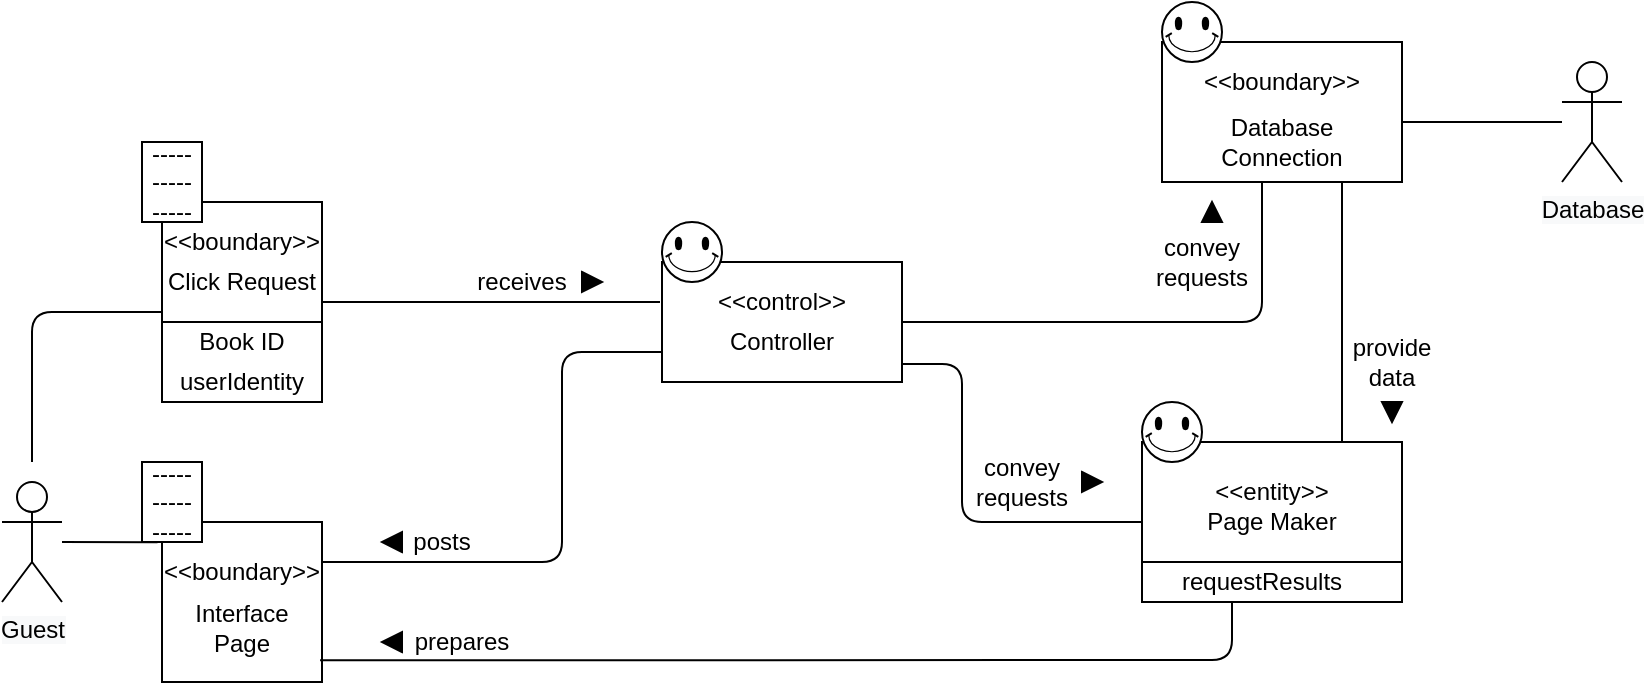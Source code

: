 <mxfile version="14.6.6" type="github">
  <diagram id="zXiUeW_fQA7UbHBfIszY" name="Page-1">
    <mxGraphModel dx="1662" dy="794" grid="1" gridSize="10" guides="1" tooltips="1" connect="1" arrows="1" fold="1" page="1" pageScale="1" pageWidth="827" pageHeight="1169" math="0" shadow="0">
      <root>
        <mxCell id="0" />
        <mxCell id="1" parent="0" />
        <mxCell id="rt908kD2XnZ9KGNQ1wWZ-1" value="" style="shape=internalStorage;whiteSpace=wrap;html=1;backgroundOutline=1;dx=130;dy=60;" parent="1" vertex="1">
          <mxGeometry x="600" y="290" width="130" height="80" as="geometry" />
        </mxCell>
        <mxCell id="rt908kD2XnZ9KGNQ1wWZ-2" value="" style="verticalLabelPosition=bottom;verticalAlign=top;html=1;shape=mxgraph.basic.smiley" parent="1" vertex="1">
          <mxGeometry x="600" y="270" width="30" height="30" as="geometry" />
        </mxCell>
        <mxCell id="rt908kD2XnZ9KGNQ1wWZ-3" value="" style="shape=internalStorage;whiteSpace=wrap;html=1;backgroundOutline=1;dx=120;dy=80;" parent="1" vertex="1">
          <mxGeometry x="610" y="90" width="120" height="70" as="geometry" />
        </mxCell>
        <mxCell id="rt908kD2XnZ9KGNQ1wWZ-4" value="" style="verticalLabelPosition=bottom;verticalAlign=top;html=1;shape=mxgraph.basic.smiley" parent="1" vertex="1">
          <mxGeometry x="610" y="70" width="30" height="30" as="geometry" />
        </mxCell>
        <mxCell id="rt908kD2XnZ9KGNQ1wWZ-5" value="" style="shape=internalStorage;whiteSpace=wrap;html=1;backgroundOutline=1;dx=120;dy=80;" parent="1" vertex="1">
          <mxGeometry x="360" y="200" width="120" height="60" as="geometry" />
        </mxCell>
        <mxCell id="rt908kD2XnZ9KGNQ1wWZ-6" value="" style="shape=internalStorage;whiteSpace=wrap;html=1;backgroundOutline=1;dx=80;dy=110;" parent="1" vertex="1">
          <mxGeometry x="110" y="330" width="80" height="80" as="geometry" />
        </mxCell>
        <mxCell id="rt908kD2XnZ9KGNQ1wWZ-7" value="" style="shape=internalStorage;whiteSpace=wrap;html=1;backgroundOutline=1;dx=80;dy=60;" parent="1" vertex="1">
          <mxGeometry x="110" y="170" width="80" height="100" as="geometry" />
        </mxCell>
        <mxCell id="rt908kD2XnZ9KGNQ1wWZ-8" value="&lt;span style=&quot;color: rgb(0 , 0 , 0) ; font-family: &amp;#34;helvetica&amp;#34; ; font-size: 12px ; font-style: normal ; font-weight: 400 ; letter-spacing: normal ; text-align: center ; text-indent: 0px ; text-transform: none ; word-spacing: 0px ; background-color: rgb(248 , 249 , 250) ; display: inline ; float: none&quot;&gt;Guest&lt;/span&gt;&lt;br&gt;" style="shape=umlActor;verticalLabelPosition=bottom;verticalAlign=top;html=1;outlineConnect=0;" parent="1" vertex="1">
          <mxGeometry x="30" y="310" width="30" height="60" as="geometry" />
        </mxCell>
        <mxCell id="rt908kD2XnZ9KGNQ1wWZ-10" value="Interface Page" style="text;html=1;strokeColor=none;fillColor=none;align=center;verticalAlign=middle;whiteSpace=wrap;rounded=0;" parent="1" vertex="1">
          <mxGeometry x="130" y="370" width="40" height="25" as="geometry" />
        </mxCell>
        <mxCell id="rt908kD2XnZ9KGNQ1wWZ-11" value="Controller" style="text;html=1;strokeColor=none;fillColor=none;align=center;verticalAlign=middle;whiteSpace=wrap;rounded=0;" parent="1" vertex="1">
          <mxGeometry x="400" y="230" width="40" height="20" as="geometry" />
        </mxCell>
        <mxCell id="rt908kD2XnZ9KGNQ1wWZ-12" value="Page Maker" style="text;html=1;strokeColor=none;fillColor=none;align=center;verticalAlign=middle;whiteSpace=wrap;rounded=0;" parent="1" vertex="1">
          <mxGeometry x="625" y="320" width="80" height="20" as="geometry" />
        </mxCell>
        <mxCell id="rt908kD2XnZ9KGNQ1wWZ-13" value="Database Connection" style="text;html=1;strokeColor=none;fillColor=none;align=center;verticalAlign=middle;whiteSpace=wrap;rounded=0;" parent="1" vertex="1">
          <mxGeometry x="650" y="130" width="40" height="20" as="geometry" />
        </mxCell>
        <mxCell id="rt908kD2XnZ9KGNQ1wWZ-20" value="receives" style="text;html=1;strokeColor=none;fillColor=none;align=center;verticalAlign=middle;whiteSpace=wrap;rounded=0;" parent="1" vertex="1">
          <mxGeometry x="270" y="200" width="40" height="20" as="geometry" />
        </mxCell>
        <mxCell id="rt908kD2XnZ9KGNQ1wWZ-21" value="posts" style="text;html=1;strokeColor=none;fillColor=none;align=center;verticalAlign=middle;whiteSpace=wrap;rounded=0;" parent="1" vertex="1">
          <mxGeometry x="230" y="330" width="40" height="20" as="geometry" />
        </mxCell>
        <mxCell id="rt908kD2XnZ9KGNQ1wWZ-22" value="prepares" style="text;html=1;strokeColor=none;fillColor=none;align=center;verticalAlign=middle;whiteSpace=wrap;rounded=0;" parent="1" vertex="1">
          <mxGeometry x="240" y="380" width="40" height="20" as="geometry" />
        </mxCell>
        <mxCell id="rt908kD2XnZ9KGNQ1wWZ-23" value="convey requests" style="text;html=1;strokeColor=none;fillColor=none;align=center;verticalAlign=middle;whiteSpace=wrap;rounded=0;" parent="1" vertex="1">
          <mxGeometry x="520" y="300" width="40" height="20" as="geometry" />
        </mxCell>
        <mxCell id="rt908kD2XnZ9KGNQ1wWZ-24" value="convey requests" style="text;html=1;strokeColor=none;fillColor=none;align=center;verticalAlign=middle;whiteSpace=wrap;rounded=0;" parent="1" vertex="1">
          <mxGeometry x="610" y="190" width="40" height="20" as="geometry" />
        </mxCell>
        <mxCell id="rt908kD2XnZ9KGNQ1wWZ-25" value="provide data" style="text;html=1;strokeColor=none;fillColor=none;align=center;verticalAlign=middle;whiteSpace=wrap;rounded=0;" parent="1" vertex="1">
          <mxGeometry x="705" y="240" width="40" height="20" as="geometry" />
        </mxCell>
        <mxCell id="rt908kD2XnZ9KGNQ1wWZ-26" value="" style="endArrow=none;html=1;entryX=0;entryY=0.5;entryDx=0;entryDy=0;" parent="1" edge="1">
          <mxGeometry width="50" height="50" relative="1" as="geometry">
            <mxPoint x="45" y="300" as="sourcePoint" />
            <mxPoint x="110" y="225" as="targetPoint" />
            <Array as="points">
              <mxPoint x="45" y="225" />
            </Array>
          </mxGeometry>
        </mxCell>
        <mxCell id="rt908kD2XnZ9KGNQ1wWZ-27" value="" style="endArrow=none;html=1;entryX=-0.028;entryY=0.168;entryDx=0;entryDy=0;entryPerimeter=0;" parent="1" source="rt908kD2XnZ9KGNQ1wWZ-8" edge="1">
          <mxGeometry width="50" height="50" relative="1" as="geometry">
            <mxPoint x="320" y="250" as="sourcePoint" />
            <mxPoint x="107.76" y="340.16" as="targetPoint" />
          </mxGeometry>
        </mxCell>
        <mxCell id="rt908kD2XnZ9KGNQ1wWZ-28" value="" style="verticalLabelPosition=bottom;verticalAlign=top;html=1;shape=mxgraph.basic.smiley" parent="1" vertex="1">
          <mxGeometry x="360" y="180" width="30" height="30" as="geometry" />
        </mxCell>
        <mxCell id="rt908kD2XnZ9KGNQ1wWZ-29" value="&amp;lt;&amp;lt;control&amp;gt;&amp;gt;" style="text;html=1;strokeColor=none;fillColor=none;align=center;verticalAlign=middle;whiteSpace=wrap;rounded=0;" parent="1" vertex="1">
          <mxGeometry x="400" y="210" width="40" height="20" as="geometry" />
        </mxCell>
        <mxCell id="rt908kD2XnZ9KGNQ1wWZ-30" value="&amp;lt;&amp;lt;boundary&amp;gt;&amp;gt;" style="text;html=1;strokeColor=none;fillColor=none;align=center;verticalAlign=middle;whiteSpace=wrap;rounded=0;" parent="1" vertex="1">
          <mxGeometry x="130" y="180" width="40" height="20" as="geometry" />
        </mxCell>
        <mxCell id="rt908kD2XnZ9KGNQ1wWZ-31" value="&amp;lt;&amp;lt;boundary&amp;gt;&amp;gt;" style="text;html=1;strokeColor=none;fillColor=none;align=center;verticalAlign=middle;whiteSpace=wrap;rounded=0;" parent="1" vertex="1">
          <mxGeometry x="130" y="345" width="40" height="20" as="geometry" />
        </mxCell>
        <mxCell id="rt908kD2XnZ9KGNQ1wWZ-32" value="Book ID" style="text;html=1;strokeColor=none;fillColor=none;align=center;verticalAlign=middle;whiteSpace=wrap;rounded=0;" parent="1" vertex="1">
          <mxGeometry x="110" y="230" width="80" height="20" as="geometry" />
        </mxCell>
        <mxCell id="rt908kD2XnZ9KGNQ1wWZ-33" value="Click Request" style="text;html=1;strokeColor=none;fillColor=none;align=center;verticalAlign=middle;whiteSpace=wrap;rounded=0;" parent="1" vertex="1">
          <mxGeometry x="110" y="200" width="80" height="20" as="geometry" />
        </mxCell>
        <mxCell id="rt908kD2XnZ9KGNQ1wWZ-34" value="&amp;lt;&amp;lt;boundary&amp;gt;&amp;gt;" style="text;html=1;strokeColor=none;fillColor=none;align=center;verticalAlign=middle;whiteSpace=wrap;rounded=0;" parent="1" vertex="1">
          <mxGeometry x="650" y="100" width="40" height="20" as="geometry" />
        </mxCell>
        <mxCell id="rt908kD2XnZ9KGNQ1wWZ-35" value="&amp;lt;&amp;lt;entity&amp;gt;&amp;gt;" style="text;html=1;strokeColor=none;fillColor=none;align=center;verticalAlign=middle;whiteSpace=wrap;rounded=0;" parent="1" vertex="1">
          <mxGeometry x="645" y="305" width="40" height="20" as="geometry" />
        </mxCell>
        <mxCell id="rt908kD2XnZ9KGNQ1wWZ-36" value="&lt;span style=&quot;color: rgb(0 , 0 , 0) ; font-family: &amp;#34;helvetica&amp;#34; ; font-size: 12px ; font-style: normal ; font-weight: 400 ; letter-spacing: normal ; text-align: center ; text-indent: 0px ; text-transform: none ; word-spacing: 0px ; background-color: rgb(248 , 249 , 250) ; display: inline ; float: none&quot;&gt;Database&lt;/span&gt;&lt;br&gt;" style="shape=umlActor;verticalLabelPosition=bottom;verticalAlign=top;html=1;outlineConnect=0;" parent="1" vertex="1">
          <mxGeometry x="810" y="100" width="30" height="60" as="geometry" />
        </mxCell>
        <mxCell id="rt908kD2XnZ9KGNQ1wWZ-38" value="" style="endArrow=none;html=1;" parent="1" target="rt908kD2XnZ9KGNQ1wWZ-36" edge="1">
          <mxGeometry width="50" height="50" relative="1" as="geometry">
            <mxPoint x="730" y="130" as="sourcePoint" />
            <mxPoint x="500" y="200" as="targetPoint" />
          </mxGeometry>
        </mxCell>
        <mxCell id="rt908kD2XnZ9KGNQ1wWZ-39" value="-----&lt;br&gt;-----&lt;br&gt;-----" style="whiteSpace=wrap;html=1;align=center;" parent="1" vertex="1">
          <mxGeometry x="100" y="140" width="30" height="40" as="geometry" />
        </mxCell>
        <mxCell id="rt908kD2XnZ9KGNQ1wWZ-40" value="-----&lt;br&gt;-----&lt;br&gt;-----" style="whiteSpace=wrap;html=1;align=center;" parent="1" vertex="1">
          <mxGeometry x="100" y="300" width="30" height="40" as="geometry" />
        </mxCell>
        <mxCell id="JWx9Ghfgm_thxGkhehEO-1" value="" style="endArrow=none;html=1;" edge="1" parent="1">
          <mxGeometry width="50" height="50" relative="1" as="geometry">
            <mxPoint x="190" y="220" as="sourcePoint" />
            <mxPoint x="359" y="220" as="targetPoint" />
          </mxGeometry>
        </mxCell>
        <mxCell id="JWx9Ghfgm_thxGkhehEO-2" value="" style="triangle;whiteSpace=wrap;html=1;fillColor=#000000;direction=east;" vertex="1" parent="1">
          <mxGeometry x="320" y="205" width="10" height="10" as="geometry" />
        </mxCell>
        <mxCell id="JWx9Ghfgm_thxGkhehEO-4" value="" style="endArrow=none;html=1;exitX=1;exitY=0.25;exitDx=0;exitDy=0;" edge="1" parent="1" source="rt908kD2XnZ9KGNQ1wWZ-6">
          <mxGeometry width="50" height="50" relative="1" as="geometry">
            <mxPoint x="310" y="295" as="sourcePoint" />
            <mxPoint x="360" y="245" as="targetPoint" />
            <Array as="points">
              <mxPoint x="310" y="350" />
              <mxPoint x="310" y="245" />
            </Array>
          </mxGeometry>
        </mxCell>
        <mxCell id="JWx9Ghfgm_thxGkhehEO-5" value="" style="triangle;whiteSpace=wrap;html=1;fillColor=#000000;direction=west;" vertex="1" parent="1">
          <mxGeometry x="220" y="335" width="10" height="10" as="geometry" />
        </mxCell>
        <mxCell id="JWx9Ghfgm_thxGkhehEO-6" value="" style="endArrow=none;html=1;exitX=0.988;exitY=0.864;exitDx=0;exitDy=0;exitPerimeter=0;" edge="1" parent="1" source="rt908kD2XnZ9KGNQ1wWZ-6">
          <mxGeometry width="50" height="50" relative="1" as="geometry">
            <mxPoint x="595" y="420" as="sourcePoint" />
            <mxPoint x="645" y="370" as="targetPoint" />
            <Array as="points">
              <mxPoint x="645" y="399" />
            </Array>
          </mxGeometry>
        </mxCell>
        <mxCell id="JWx9Ghfgm_thxGkhehEO-8" value="" style="triangle;whiteSpace=wrap;html=1;fillColor=#000000;direction=west;" vertex="1" parent="1">
          <mxGeometry x="220" y="385" width="10" height="10" as="geometry" />
        </mxCell>
        <mxCell id="JWx9Ghfgm_thxGkhehEO-10" value="" style="endArrow=none;html=1;" edge="1" parent="1">
          <mxGeometry width="50" height="50" relative="1" as="geometry">
            <mxPoint x="480" y="251" as="sourcePoint" />
            <mxPoint x="600" y="330" as="targetPoint" />
            <Array as="points">
              <mxPoint x="510" y="251" />
              <mxPoint x="510" y="330" />
            </Array>
          </mxGeometry>
        </mxCell>
        <mxCell id="JWx9Ghfgm_thxGkhehEO-11" value="" style="triangle;whiteSpace=wrap;html=1;fillColor=#000000;direction=east;" vertex="1" parent="1">
          <mxGeometry x="570" y="305" width="10" height="10" as="geometry" />
        </mxCell>
        <mxCell id="JWx9Ghfgm_thxGkhehEO-12" value="" style="endArrow=none;html=1;exitX=1;exitY=0.5;exitDx=0;exitDy=0;" edge="1" parent="1" source="rt908kD2XnZ9KGNQ1wWZ-5">
          <mxGeometry width="50" height="50" relative="1" as="geometry">
            <mxPoint x="610" y="210" as="sourcePoint" />
            <mxPoint x="660" y="160" as="targetPoint" />
            <Array as="points">
              <mxPoint x="660" y="230" />
            </Array>
          </mxGeometry>
        </mxCell>
        <mxCell id="JWx9Ghfgm_thxGkhehEO-13" value="" style="triangle;whiteSpace=wrap;html=1;fillColor=#000000;direction=north;" vertex="1" parent="1">
          <mxGeometry x="630" y="170" width="10" height="10" as="geometry" />
        </mxCell>
        <mxCell id="JWx9Ghfgm_thxGkhehEO-14" value="" style="endArrow=none;html=1;entryX=0.75;entryY=1;entryDx=0;entryDy=0;" edge="1" parent="1" target="rt908kD2XnZ9KGNQ1wWZ-3">
          <mxGeometry width="50" height="50" relative="1" as="geometry">
            <mxPoint x="700" y="290" as="sourcePoint" />
            <mxPoint x="705" y="160" as="targetPoint" />
          </mxGeometry>
        </mxCell>
        <mxCell id="JWx9Ghfgm_thxGkhehEO-16" value="" style="triangle;whiteSpace=wrap;html=1;fillColor=#000000;direction=south;" vertex="1" parent="1">
          <mxGeometry x="720" y="270" width="10" height="10" as="geometry" />
        </mxCell>
        <mxCell id="JWx9Ghfgm_thxGkhehEO-18" value="requestResults" style="text;html=1;strokeColor=none;fillColor=none;align=center;verticalAlign=middle;whiteSpace=wrap;rounded=0;" vertex="1" parent="1">
          <mxGeometry x="620" y="350" width="80" height="20" as="geometry" />
        </mxCell>
        <mxCell id="JWx9Ghfgm_thxGkhehEO-19" value="userIdentity" style="text;html=1;strokeColor=none;fillColor=none;align=center;verticalAlign=middle;whiteSpace=wrap;rounded=0;" vertex="1" parent="1">
          <mxGeometry x="110" y="250" width="80" height="20" as="geometry" />
        </mxCell>
      </root>
    </mxGraphModel>
  </diagram>
</mxfile>
